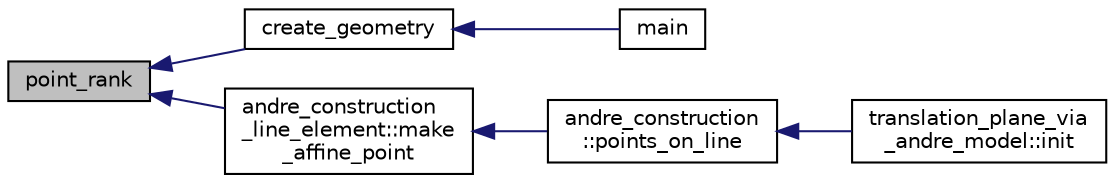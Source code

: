 digraph "point_rank"
{
  edge [fontname="Helvetica",fontsize="10",labelfontname="Helvetica",labelfontsize="10"];
  node [fontname="Helvetica",fontsize="10",shape=record];
  rankdir="LR";
  Node670 [label="point_rank",height=0.2,width=0.4,color="black", fillcolor="grey75", style="filled", fontcolor="black"];
  Node670 -> Node671 [dir="back",color="midnightblue",fontsize="10",style="solid",fontname="Helvetica"];
  Node671 [label="create_geometry",height=0.2,width=0.4,color="black", fillcolor="white", style="filled",URL="$de/d10/hamming_8_c.html#abb255fb19bad84799f04dcf4ffddb57b"];
  Node671 -> Node672 [dir="back",color="midnightblue",fontsize="10",style="solid",fontname="Helvetica"];
  Node672 [label="main",height=0.2,width=0.4,color="black", fillcolor="white", style="filled",URL="$de/d10/hamming_8_c.html#a3c04138a5bfe5d72780bb7e82a18e627"];
  Node670 -> Node673 [dir="back",color="midnightblue",fontsize="10",style="solid",fontname="Helvetica"];
  Node673 [label="andre_construction\l_line_element::make\l_affine_point",height=0.2,width=0.4,color="black", fillcolor="white", style="filled",URL="$d6/de0/classandre__construction__line__element.html#a55781e1e657966b9cda34742c5143345"];
  Node673 -> Node674 [dir="back",color="midnightblue",fontsize="10",style="solid",fontname="Helvetica"];
  Node674 [label="andre_construction\l::points_on_line",height=0.2,width=0.4,color="black", fillcolor="white", style="filled",URL="$d2/d32/classandre__construction.html#a3a19d0f857a4d012abdf421adbf57a73"];
  Node674 -> Node675 [dir="back",color="midnightblue",fontsize="10",style="solid",fontname="Helvetica"];
  Node675 [label="translation_plane_via\l_andre_model::init",height=0.2,width=0.4,color="black", fillcolor="white", style="filled",URL="$d1/dcc/classtranslation__plane__via__andre__model.html#adb424599de168ade331979a9218ee07b"];
}
